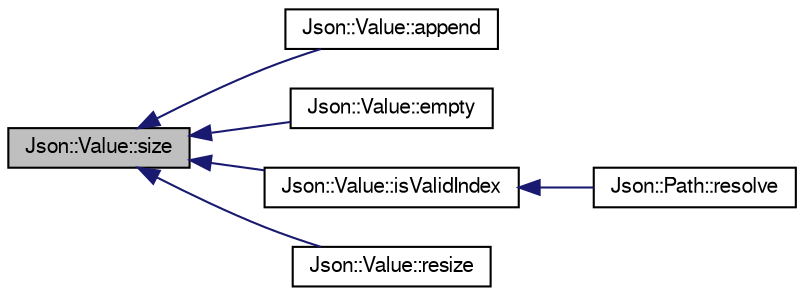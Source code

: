 digraph "Json::Value::size"
{
  edge [fontname="FreeSans",fontsize="10",labelfontname="FreeSans",labelfontsize="10"];
  node [fontname="FreeSans",fontsize="10",shape=record];
  rankdir="LR";
  Node1 [label="Json::Value::size",height=0.2,width=0.4,color="black", fillcolor="grey75", style="filled" fontcolor="black"];
  Node1 -> Node2 [dir="back",color="midnightblue",fontsize="10",style="solid",fontname="FreeSans"];
  Node2 [label="Json::Value::append",height=0.2,width=0.4,color="black", fillcolor="white", style="filled",URL="$class_json_1_1_value.html#a7e49ac977e4bcf59745a09d426669f75",tooltip="Append value to array at the end. "];
  Node1 -> Node3 [dir="back",color="midnightblue",fontsize="10",style="solid",fontname="FreeSans"];
  Node3 [label="Json::Value::empty",height=0.2,width=0.4,color="black", fillcolor="white", style="filled",URL="$class_json_1_1_value.html#a99c42d3ff8495dad1e91b43e66553c36",tooltip="Return true if empty array, empty object, or null; otherwise, false. "];
  Node1 -> Node4 [dir="back",color="midnightblue",fontsize="10",style="solid",fontname="FreeSans"];
  Node4 [label="Json::Value::isValidIndex",height=0.2,width=0.4,color="black", fillcolor="white", style="filled",URL="$class_json_1_1_value.html#a193dd42bf77a7a704971e6de07656367",tooltip="Return true if index &lt; size(). "];
  Node4 -> Node5 [dir="back",color="midnightblue",fontsize="10",style="solid",fontname="FreeSans"];
  Node5 [label="Json::Path::resolve",height=0.2,width=0.4,color="black", fillcolor="white", style="filled",URL="$class_json_1_1_path.html#ae1d05fa985a6ee3c57f2b8ed186b5982"];
  Node1 -> Node6 [dir="back",color="midnightblue",fontsize="10",style="solid",fontname="FreeSans"];
  Node6 [label="Json::Value::resize",height=0.2,width=0.4,color="black", fillcolor="white", style="filled",URL="$class_json_1_1_value.html#a9ac3948baaa27f9f7bbf65fa8301484f",tooltip="Resize the array to size elements. "];
}
